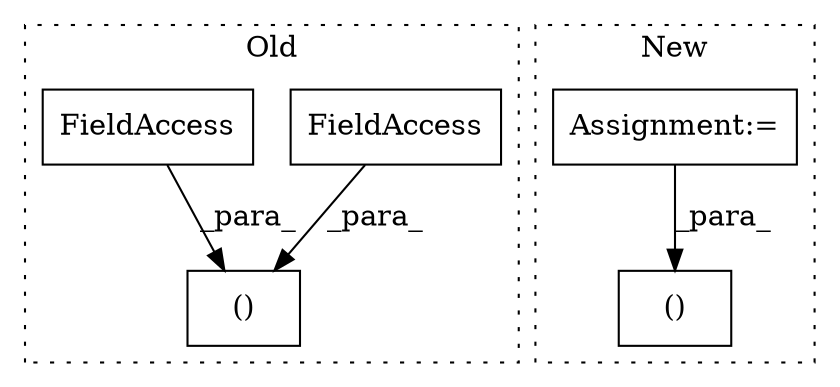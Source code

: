 digraph G {
subgraph cluster0 {
1 [label="()" a="106" s="3323" l="122" shape="box"];
4 [label="FieldAccess" a="22" s="3408" l="37" shape="box"];
5 [label="FieldAccess" a="22" s="3369" l="26" shape="box"];
label = "Old";
style="dotted";
}
subgraph cluster1 {
2 [label="()" a="106" s="4184" l="31" shape="box"];
3 [label="Assignment:=" a="7" s="3444" l="9" shape="box"];
label = "New";
style="dotted";
}
3 -> 2 [label="_para_"];
4 -> 1 [label="_para_"];
5 -> 1 [label="_para_"];
}